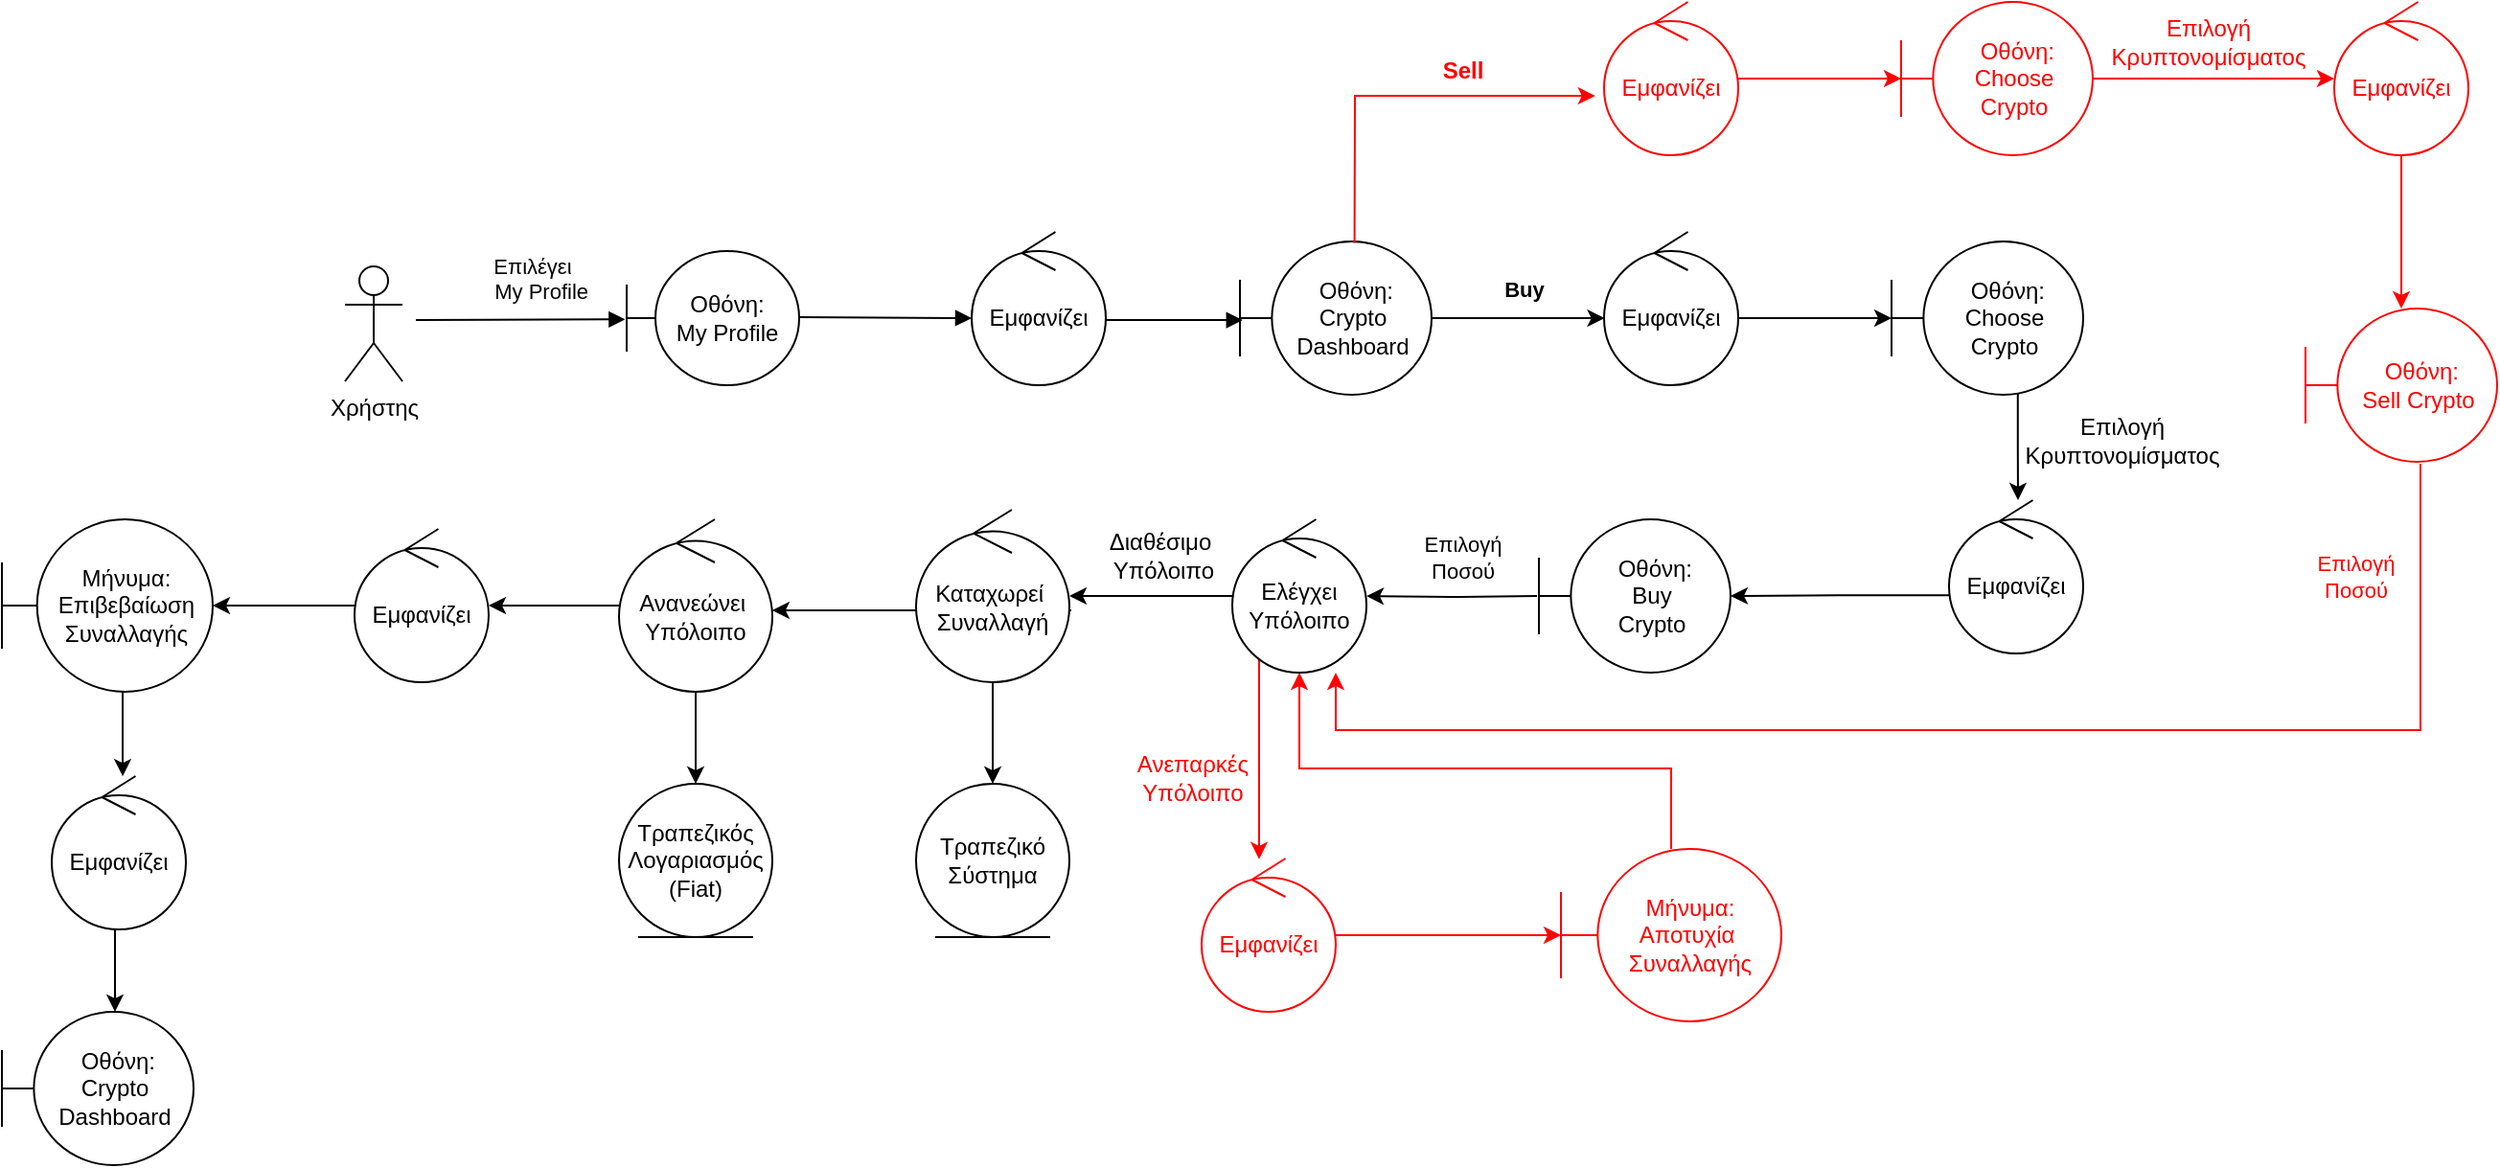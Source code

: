 <mxfile version="19.0.0" type="github"><diagram id="-AV11enWRa8a2u3lzY-w" name="Page-1"><mxGraphModel dx="2553" dy="1084" grid="0" gridSize="10" guides="1" tooltips="1" connect="1" arrows="1" fold="1" page="0" pageScale="1" pageWidth="827" pageHeight="1169" math="0" shadow="0"><root><mxCell id="0"/><mxCell id="1" parent="0"/><mxCell id="2HgDId7pfFnQq76Qz3HD-1" value="Οθόνη:&lt;br&gt;My Profile" style="shape=umlBoundary;whiteSpace=wrap;html=1;" parent="1" vertex="1"><mxGeometry x="-170" y="40" width="90" height="70" as="geometry"/></mxCell><mxCell id="2HgDId7pfFnQq76Qz3HD-2" value="Επιλέγει&amp;nbsp;&lt;br&gt;&amp;nbsp; My Profile" style="html=1;verticalAlign=bottom;endArrow=block;rounded=0;entryX=-0.009;entryY=0.509;entryDx=0;entryDy=0;entryPerimeter=0;" parent="1" target="2HgDId7pfFnQq76Qz3HD-1" edge="1"><mxGeometry x="0.136" y="6" width="80" relative="1" as="geometry"><mxPoint x="-280" y="76" as="sourcePoint"/><mxPoint x="-200" y="74.5" as="targetPoint"/><Array as="points"><mxPoint x="-280" y="76"/></Array><mxPoint as="offset"/></mxGeometry></mxCell><mxCell id="2HgDId7pfFnQq76Qz3HD-3" value="&lt;font color=&quot;#000000&quot;&gt;Χρήστης&lt;/font&gt;" style="shape=umlActor;verticalLabelPosition=bottom;verticalAlign=top;html=1;outlineConnect=0;fillColor=#FFFFFF;fontColor=#ffffff;strokeColor=#000000;gradientColor=#ffffff;" parent="1" vertex="1"><mxGeometry x="-317" y="48" width="30" height="60" as="geometry"/></mxCell><mxCell id="2HgDId7pfFnQq76Qz3HD-13" value="" style="edgeStyle=orthogonalEdgeStyle;rounded=0;orthogonalLoop=1;jettySize=auto;html=1;" parent="1" source="2HgDId7pfFnQq76Qz3HD-4" target="2HgDId7pfFnQq76Qz3HD-12" edge="1"><mxGeometry relative="1" as="geometry"><Array as="points"><mxPoint x="340" y="75"/><mxPoint x="340" y="75"/></Array></mxGeometry></mxCell><mxCell id="2HgDId7pfFnQq76Qz3HD-47" value="Buy" style="edgeLabel;html=1;align=center;verticalAlign=middle;resizable=0;points=[];fontColor=#000000;fontStyle=1" parent="2HgDId7pfFnQq76Qz3HD-13" vertex="1" connectable="0"><mxGeometry x="0.061" y="-1" relative="1" as="geometry"><mxPoint y="-16" as="offset"/></mxGeometry></mxCell><mxCell id="2HgDId7pfFnQq76Qz3HD-4" value="&amp;nbsp;Οθόνη:&lt;br&gt;Crypto&lt;br&gt;Dashboard" style="shape=umlBoundary;whiteSpace=wrap;html=1;" parent="1" vertex="1"><mxGeometry x="150" y="35" width="100" height="80" as="geometry"/></mxCell><mxCell id="2HgDId7pfFnQq76Qz3HD-5" value="" style="html=1;verticalAlign=bottom;endArrow=block;rounded=0;entryX=0.014;entryY=0.513;entryDx=0;entryDy=0;entryPerimeter=0;" parent="1" target="2HgDId7pfFnQq76Qz3HD-4" edge="1"><mxGeometry width="80" relative="1" as="geometry"><mxPoint x="80" y="76" as="sourcePoint"/><mxPoint x="310" y="50" as="targetPoint"/><Array as="points"/></mxGeometry></mxCell><mxCell id="2HgDId7pfFnQq76Qz3HD-6" value="" style="html=1;verticalAlign=bottom;endArrow=block;rounded=0;" parent="1" edge="1"><mxGeometry width="80" relative="1" as="geometry"><mxPoint x="-80" y="74.52" as="sourcePoint"/><mxPoint x="10" y="75.0" as="targetPoint"/><Array as="points"/></mxGeometry></mxCell><mxCell id="2HgDId7pfFnQq76Qz3HD-9" value="Εμφανίζει" style="ellipse;shape=umlControl;whiteSpace=wrap;html=1;" parent="1" vertex="1"><mxGeometry x="10" y="30" width="70" height="80" as="geometry"/></mxCell><mxCell id="2HgDId7pfFnQq76Qz3HD-15" value="" style="edgeStyle=orthogonalEdgeStyle;rounded=0;orthogonalLoop=1;jettySize=auto;html=1;" parent="1" source="2HgDId7pfFnQq76Qz3HD-12" target="2HgDId7pfFnQq76Qz3HD-14" edge="1"><mxGeometry relative="1" as="geometry"><Array as="points"><mxPoint x="430" y="75"/><mxPoint x="430" y="75"/></Array></mxGeometry></mxCell><mxCell id="2HgDId7pfFnQq76Qz3HD-12" value="Εμφανίζει" style="ellipse;shape=umlControl;whiteSpace=wrap;html=1;" parent="1" vertex="1"><mxGeometry x="340" y="30" width="70" height="80" as="geometry"/></mxCell><mxCell id="2HgDId7pfFnQq76Qz3HD-20" value="" style="edgeStyle=orthogonalEdgeStyle;rounded=0;orthogonalLoop=1;jettySize=auto;html=1;exitX=0.659;exitY=0.988;exitDx=0;exitDy=0;exitPerimeter=0;" parent="1" source="2HgDId7pfFnQq76Qz3HD-14" edge="1"><mxGeometry relative="1" as="geometry"><mxPoint x="556" y="170" as="targetPoint"/></mxGeometry></mxCell><mxCell id="2HgDId7pfFnQq76Qz3HD-14" value="&amp;nbsp;Οθόνη:&lt;br&gt;Choose&lt;br&gt;Crypto" style="shape=umlBoundary;whiteSpace=wrap;html=1;" parent="1" vertex="1"><mxGeometry x="490" y="35" width="100" height="80" as="geometry"/></mxCell><mxCell id="2HgDId7pfFnQq76Qz3HD-22" value="" style="edgeStyle=orthogonalEdgeStyle;rounded=0;orthogonalLoop=1;jettySize=auto;html=1;exitX=0.002;exitY=0.62;exitDx=0;exitDy=0;exitPerimeter=0;" parent="1" source="2HgDId7pfFnQq76Qz3HD-19" target="2HgDId7pfFnQq76Qz3HD-21" edge="1"><mxGeometry relative="1" as="geometry"/></mxCell><mxCell id="2HgDId7pfFnQq76Qz3HD-19" value="Εμφανίζει" style="ellipse;shape=umlControl;whiteSpace=wrap;html=1;" parent="1" vertex="1"><mxGeometry x="520" y="170" width="70" height="80" as="geometry"/></mxCell><mxCell id="2HgDId7pfFnQq76Qz3HD-28" value="" style="edgeStyle=orthogonalEdgeStyle;rounded=0;orthogonalLoop=1;jettySize=auto;html=1;" parent="1" target="2HgDId7pfFnQq76Qz3HD-27" edge="1"><mxGeometry relative="1" as="geometry"><mxPoint x="305" y="220" as="sourcePoint"/></mxGeometry></mxCell><mxCell id="2HgDId7pfFnQq76Qz3HD-78" value="Επιλογή &lt;br&gt;Ποσού" style="edgeLabel;html=1;align=center;verticalAlign=middle;resizable=0;points=[];fontColor=#000000;" parent="2HgDId7pfFnQq76Qz3HD-28" vertex="1" connectable="0"><mxGeometry x="-0.263" y="1" relative="1" as="geometry"><mxPoint x="-6" y="-22" as="offset"/></mxGeometry></mxCell><mxCell id="2HgDId7pfFnQq76Qz3HD-21" value="&amp;nbsp;Οθόνη:&lt;br&gt;Buy&lt;br&gt;Crypto" style="shape=umlBoundary;whiteSpace=wrap;html=1;" parent="1" vertex="1"><mxGeometry x="306" y="180" width="100" height="80" as="geometry"/></mxCell><mxCell id="2HgDId7pfFnQq76Qz3HD-36" value="" style="edgeStyle=orthogonalEdgeStyle;rounded=0;orthogonalLoop=1;jettySize=auto;html=1;" parent="1" source="2HgDId7pfFnQq76Qz3HD-29" target="2HgDId7pfFnQq76Qz3HD-35" edge="1"><mxGeometry relative="1" as="geometry"><Array as="points"><mxPoint x="62" y="227.5"/><mxPoint x="62" y="227.5"/></Array></mxGeometry></mxCell><mxCell id="CTN4Ta9oU_FfO5_YfwfQ-28" value="" style="edgeStyle=orthogonalEdgeStyle;rounded=0;orthogonalLoop=1;jettySize=auto;html=0;labelBackgroundColor=#E6D0DE;fontColor=#000000;strokeColor=#000000;" edge="1" parent="1" source="2HgDId7pfFnQq76Qz3HD-29" target="2HgDId7pfFnQq76Qz3HD-31"><mxGeometry relative="1" as="geometry"/></mxCell><mxCell id="2HgDId7pfFnQq76Qz3HD-29" value="Καταχωρεί&amp;nbsp;&lt;br&gt;Συναλλαγή" style="ellipse;shape=umlControl;whiteSpace=wrap;html=1;" parent="1" vertex="1"><mxGeometry x="-19" y="175" width="80" height="90" as="geometry"/></mxCell><mxCell id="2HgDId7pfFnQq76Qz3HD-31" value="Τραπεζικό&lt;br&gt;Σύστημα" style="ellipse;shape=umlEntity;whiteSpace=wrap;html=1;" parent="1" vertex="1"><mxGeometry x="-19" y="318" width="80" height="80" as="geometry"/></mxCell><mxCell id="CTN4Ta9oU_FfO5_YfwfQ-26" value="" style="edgeStyle=orthogonalEdgeStyle;rounded=0;orthogonalLoop=1;jettySize=auto;html=0;labelBackgroundColor=#E6D0DE;fontColor=#000000;strokeColor=#000000;" edge="1" parent="1" source="2HgDId7pfFnQq76Qz3HD-35" target="2HgDId7pfFnQq76Qz3HD-39"><mxGeometry relative="1" as="geometry"/></mxCell><mxCell id="CTN4Ta9oU_FfO5_YfwfQ-33" value="" style="edgeStyle=orthogonalEdgeStyle;rounded=0;orthogonalLoop=1;jettySize=auto;html=0;labelBackgroundColor=#E6D0DE;fontColor=#000000;strokeColor=#000000;" edge="1" parent="1" source="2HgDId7pfFnQq76Qz3HD-35" target="2HgDId7pfFnQq76Qz3HD-37"><mxGeometry relative="1" as="geometry"/></mxCell><mxCell id="2HgDId7pfFnQq76Qz3HD-35" value="Ανανεώνει&amp;nbsp;&lt;br&gt;Υπόλοιπο" style="ellipse;shape=umlControl;whiteSpace=wrap;html=1;" parent="1" vertex="1"><mxGeometry x="-174" y="180" width="80" height="90" as="geometry"/></mxCell><mxCell id="2HgDId7pfFnQq76Qz3HD-37" value="Τραπεζικός&lt;br&gt;Λογαριασμός (Fiat)" style="ellipse;shape=umlEntity;whiteSpace=wrap;html=1;" parent="1" vertex="1"><mxGeometry x="-174" y="318" width="80" height="80" as="geometry"/></mxCell><mxCell id="CTN4Ta9oU_FfO5_YfwfQ-27" value="" style="edgeStyle=orthogonalEdgeStyle;rounded=0;orthogonalLoop=1;jettySize=auto;html=0;labelBackgroundColor=#E6D0DE;fontColor=#000000;strokeColor=#000000;" edge="1" parent="1" source="2HgDId7pfFnQq76Qz3HD-39" target="2HgDId7pfFnQq76Qz3HD-41"><mxGeometry relative="1" as="geometry"/></mxCell><mxCell id="2HgDId7pfFnQq76Qz3HD-39" value="Εμφανίζει" style="ellipse;shape=umlControl;whiteSpace=wrap;html=1;" parent="1" vertex="1"><mxGeometry x="-312" y="185" width="70" height="80" as="geometry"/></mxCell><mxCell id="2HgDId7pfFnQq76Qz3HD-45" value="" style="edgeStyle=orthogonalEdgeStyle;rounded=0;orthogonalLoop=1;jettySize=auto;html=1;" parent="1" source="2HgDId7pfFnQq76Qz3HD-41" target="2HgDId7pfFnQq76Qz3HD-44" edge="1"><mxGeometry relative="1" as="geometry"><Array as="points"><mxPoint x="-433" y="304"/><mxPoint x="-433" y="304"/></Array></mxGeometry></mxCell><mxCell id="2HgDId7pfFnQq76Qz3HD-41" value="Μήνυμα:&lt;br&gt;Επιβεβαίωση&lt;br&gt;Συναλλαγής" style="shape=umlBoundary;whiteSpace=wrap;html=1;" parent="1" vertex="1"><mxGeometry x="-496" y="180" width="110" height="90" as="geometry"/></mxCell><mxCell id="2HgDId7pfFnQq76Qz3HD-66" value="" style="edgeStyle=orthogonalEdgeStyle;rounded=0;orthogonalLoop=1;jettySize=auto;html=1;startArrow=none;" parent="1" edge="1" source="2HgDId7pfFnQq76Qz3HD-27"><mxGeometry relative="1" as="geometry"><mxPoint x="222" y="227.5" as="sourcePoint"/><mxPoint x="162" y="227.5" as="targetPoint"/><Array as="points"><mxPoint x="172" y="227.5"/></Array></mxGeometry></mxCell><mxCell id="CTN4Ta9oU_FfO5_YfwfQ-54" value="" style="edgeStyle=orthogonalEdgeStyle;rounded=0;orthogonalLoop=1;jettySize=auto;html=0;labelBackgroundColor=#E6D0DE;fontColor=#FF0000;strokeColor=#FF0000;" edge="1" parent="1" source="2HgDId7pfFnQq76Qz3HD-86" target="2HgDId7pfFnQq76Qz3HD-89"><mxGeometry relative="1" as="geometry"/></mxCell><mxCell id="2HgDId7pfFnQq76Qz3HD-86" value="&lt;font color=&quot;#ff0000&quot;&gt;Εμφανίζει&lt;/font&gt;" style="ellipse;shape=umlControl;whiteSpace=wrap;html=1;strokeColor=#FF0000;" parent="1" vertex="1"><mxGeometry x="130" y="357" width="70" height="80" as="geometry"/></mxCell><mxCell id="CTN4Ta9oU_FfO5_YfwfQ-56" value="" style="edgeStyle=orthogonalEdgeStyle;rounded=0;orthogonalLoop=1;jettySize=auto;html=0;labelBackgroundColor=#E6D0DE;fontColor=#FF0000;strokeColor=#FF0000;" edge="1" parent="1" source="2HgDId7pfFnQq76Qz3HD-89" target="2HgDId7pfFnQq76Qz3HD-27"><mxGeometry relative="1" as="geometry"><Array as="points"><mxPoint x="375" y="310"/><mxPoint x="181" y="310"/></Array></mxGeometry></mxCell><mxCell id="2HgDId7pfFnQq76Qz3HD-89" value="Μήνυμα:&lt;br&gt;Αποτυχία&amp;nbsp;&lt;br&gt;Συναλλαγής" style="shape=umlBoundary;whiteSpace=wrap;html=1;fontColor=#FF0000;strokeColor=#FF0000;fillColor=#FFFFFF;" parent="1" vertex="1"><mxGeometry x="317.5" y="352" width="115" height="90" as="geometry"/></mxCell><mxCell id="CTN4Ta9oU_FfO5_YfwfQ-16" value="&lt;font color=&quot;#000000&quot;&gt;Επιλογή &lt;br&gt;Κρυπτονομίσματος&lt;/font&gt;" style="text;html=1;align=center;verticalAlign=middle;resizable=0;points=[];autosize=1;strokeColor=none;fillColor=none;fontColor=#CC6600;" vertex="1" parent="1"><mxGeometry x="554" y="123" width="111" height="32" as="geometry"/></mxCell><mxCell id="CTN4Ta9oU_FfO5_YfwfQ-36" value="" style="edgeStyle=orthogonalEdgeStyle;rounded=0;orthogonalLoop=1;jettySize=auto;html=0;labelBackgroundColor=#E6D0DE;fontColor=#000000;strokeColor=#000000;" edge="1" parent="1" source="2HgDId7pfFnQq76Qz3HD-44" target="CTN4Ta9oU_FfO5_YfwfQ-35"><mxGeometry relative="1" as="geometry"><Array as="points"><mxPoint x="-437" y="413"/><mxPoint x="-437" y="413"/></Array></mxGeometry></mxCell><mxCell id="2HgDId7pfFnQq76Qz3HD-44" value="Εμφανίζει" style="ellipse;shape=umlControl;whiteSpace=wrap;html=1;" parent="1" vertex="1"><mxGeometry x="-470" y="314" width="70" height="80" as="geometry"/></mxCell><mxCell id="CTN4Ta9oU_FfO5_YfwfQ-25" value="" style="edgeStyle=orthogonalEdgeStyle;rounded=0;orthogonalLoop=1;jettySize=auto;html=0;labelBackgroundColor=#E6D0DE;fontColor=#000000;strokeColor=#000000;" edge="1" parent="1" source="2HgDId7pfFnQq76Qz3HD-27" target="2HgDId7pfFnQq76Qz3HD-29"><mxGeometry relative="1" as="geometry"/></mxCell><mxCell id="CTN4Ta9oU_FfO5_YfwfQ-53" value="" style="edgeStyle=orthogonalEdgeStyle;rounded=0;orthogonalLoop=1;jettySize=auto;html=0;labelBackgroundColor=#E6D0DE;fontColor=#FF0000;strokeColor=#FF0000;" edge="1" parent="1" source="2HgDId7pfFnQq76Qz3HD-27" target="2HgDId7pfFnQq76Qz3HD-86"><mxGeometry relative="1" as="geometry"><Array as="points"><mxPoint x="160" y="300"/><mxPoint x="160" y="300"/></Array></mxGeometry></mxCell><mxCell id="2HgDId7pfFnQq76Qz3HD-27" value="Ελέγχει&lt;br&gt;Υπόλοιπο" style="ellipse;shape=umlControl;whiteSpace=wrap;html=1;" parent="1" vertex="1"><mxGeometry x="146" y="180" width="70" height="80" as="geometry"/></mxCell><mxCell id="CTN4Ta9oU_FfO5_YfwfQ-31" value="Διαθέσιμο&lt;br&gt;&amp;nbsp;Υπόλοιπο" style="text;html=1;align=center;verticalAlign=middle;resizable=0;points=[];autosize=1;strokeColor=none;fillColor=none;fontColor=#000000;" vertex="1" parent="1"><mxGeometry x="75" y="183" width="66" height="32" as="geometry"/></mxCell><mxCell id="CTN4Ta9oU_FfO5_YfwfQ-35" value="&amp;nbsp;Οθόνη:&lt;br&gt;Crypto&lt;br&gt;Dashboard" style="shape=umlBoundary;whiteSpace=wrap;html=1;" vertex="1" parent="1"><mxGeometry x="-496" y="437" width="100" height="80" as="geometry"/></mxCell><mxCell id="CTN4Ta9oU_FfO5_YfwfQ-39" value="&amp;nbsp;Οθόνη:&lt;br&gt;Sell Crypto" style="shape=umlBoundary;whiteSpace=wrap;html=1;fontColor=#FF0000;strokeColor=#FF0000;" vertex="1" parent="1"><mxGeometry x="706" y="70" width="100" height="80" as="geometry"/></mxCell><mxCell id="CTN4Ta9oU_FfO5_YfwfQ-47" value="" style="edgeStyle=orthogonalEdgeStyle;rounded=0;orthogonalLoop=1;jettySize=auto;html=0;labelBackgroundColor=#E6D0DE;fontColor=#000000;strokeColor=#FF0000;" edge="1" parent="1" source="CTN4Ta9oU_FfO5_YfwfQ-40" target="CTN4Ta9oU_FfO5_YfwfQ-42"><mxGeometry relative="1" as="geometry"/></mxCell><mxCell id="CTN4Ta9oU_FfO5_YfwfQ-40" value="&lt;font color=&quot;#ff0000&quot;&gt;&amp;nbsp;Οθόνη:&lt;br&gt;Choose&lt;br&gt;Crypto&lt;/font&gt;" style="shape=umlBoundary;whiteSpace=wrap;html=1;strokeColor=#FF0000;" vertex="1" parent="1"><mxGeometry x="495" y="-90" width="100" height="80" as="geometry"/></mxCell><mxCell id="CTN4Ta9oU_FfO5_YfwfQ-43" value="" style="edgeStyle=orthogonalEdgeStyle;rounded=0;orthogonalLoop=1;jettySize=auto;html=0;labelBackgroundColor=#E6D0DE;fontColor=#000000;strokeColor=#FF0000;" edge="1" parent="1" source="CTN4Ta9oU_FfO5_YfwfQ-41" target="CTN4Ta9oU_FfO5_YfwfQ-40"><mxGeometry relative="1" as="geometry"/></mxCell><mxCell id="CTN4Ta9oU_FfO5_YfwfQ-41" value="&lt;font color=&quot;#ff0000&quot;&gt;Εμφανίζει&lt;/font&gt;" style="ellipse;shape=umlControl;whiteSpace=wrap;html=1;strokeColor=#FF0000;" vertex="1" parent="1"><mxGeometry x="340" y="-90" width="70" height="80" as="geometry"/></mxCell><mxCell id="CTN4Ta9oU_FfO5_YfwfQ-48" value="" style="edgeStyle=orthogonalEdgeStyle;rounded=0;orthogonalLoop=1;jettySize=auto;html=0;labelBackgroundColor=#E6D0DE;fontColor=#000000;strokeColor=#FF0000;" edge="1" parent="1" source="CTN4Ta9oU_FfO5_YfwfQ-42" target="CTN4Ta9oU_FfO5_YfwfQ-39"><mxGeometry relative="1" as="geometry"/></mxCell><mxCell id="CTN4Ta9oU_FfO5_YfwfQ-42" value="&lt;font color=&quot;#ff0000&quot;&gt;Εμφανίζει&lt;/font&gt;" style="ellipse;shape=umlControl;whiteSpace=wrap;html=1;strokeColor=#FF0000;" vertex="1" parent="1"><mxGeometry x="721" y="-90" width="70" height="80" as="geometry"/></mxCell><mxCell id="CTN4Ta9oU_FfO5_YfwfQ-44" value="" style="endArrow=classic;html=1;rounded=0;labelBackgroundColor=#E6D0DE;fontColor=#000000;strokeColor=#FF0000;exitX=0.598;exitY=0.01;exitDx=0;exitDy=0;exitPerimeter=0;entryX=-0.066;entryY=0.613;entryDx=0;entryDy=0;entryPerimeter=0;" edge="1" parent="1" source="2HgDId7pfFnQq76Qz3HD-4" target="CTN4Ta9oU_FfO5_YfwfQ-41"><mxGeometry width="50" height="50" relative="1" as="geometry"><mxPoint x="216" y="138" as="sourcePoint"/><mxPoint x="341" y="-87" as="targetPoint"/><Array as="points"><mxPoint x="210" y="-41"/></Array></mxGeometry></mxCell><mxCell id="CTN4Ta9oU_FfO5_YfwfQ-45" value="&lt;b&gt;&lt;font color=&quot;#ff0000&quot;&gt;Sell&lt;/font&gt;&lt;/b&gt;" style="text;html=1;align=center;verticalAlign=middle;resizable=0;points=[];autosize=1;strokeColor=#FFFFFF;fillColor=none;fontColor=#000000;" vertex="1" parent="1"><mxGeometry x="250" y="-63" width="31" height="18" as="geometry"/></mxCell><mxCell id="CTN4Ta9oU_FfO5_YfwfQ-49" value="&lt;font color=&quot;#ff0000&quot;&gt;Επιλογή &lt;br&gt;Κρυπτονομίσματος&lt;/font&gt;" style="text;html=1;align=center;verticalAlign=middle;resizable=0;points=[];autosize=1;strokeColor=none;fillColor=none;fontColor=#CC6600;" vertex="1" parent="1"><mxGeometry x="599" y="-85" width="111" height="32" as="geometry"/></mxCell><mxCell id="CTN4Ta9oU_FfO5_YfwfQ-50" value="" style="edgeStyle=orthogonalEdgeStyle;rounded=0;orthogonalLoop=1;jettySize=auto;html=1;exitX=0.6;exitY=1.013;exitDx=0;exitDy=0;exitPerimeter=0;strokeColor=#FF0000;" edge="1" parent="1" source="CTN4Ta9oU_FfO5_YfwfQ-39"><mxGeometry relative="1" as="geometry"><mxPoint x="312" y="230" as="sourcePoint"/><mxPoint x="200" y="260" as="targetPoint"/><Array as="points"><mxPoint x="766" y="290"/><mxPoint x="200" y="290"/><mxPoint x="200" y="262"/></Array></mxGeometry></mxCell><mxCell id="CTN4Ta9oU_FfO5_YfwfQ-51" value="Επιλογή &lt;br&gt;Ποσού" style="edgeLabel;html=1;align=center;verticalAlign=middle;resizable=0;points=[];fontColor=#FF0000;" vertex="1" connectable="0" parent="CTN4Ta9oU_FfO5_YfwfQ-50"><mxGeometry x="-0.263" y="1" relative="1" as="geometry"><mxPoint x="98" y="-81" as="offset"/></mxGeometry></mxCell><mxCell id="CTN4Ta9oU_FfO5_YfwfQ-55" value="Ανεπαρκές &lt;br&gt;Υπόλοιπο" style="text;html=1;align=center;verticalAlign=middle;resizable=0;points=[];autosize=1;strokeColor=none;fillColor=none;fontColor=#FF0000;" vertex="1" parent="1"><mxGeometry x="90" y="300" width="70" height="30" as="geometry"/></mxCell></root></mxGraphModel></diagram></mxfile>